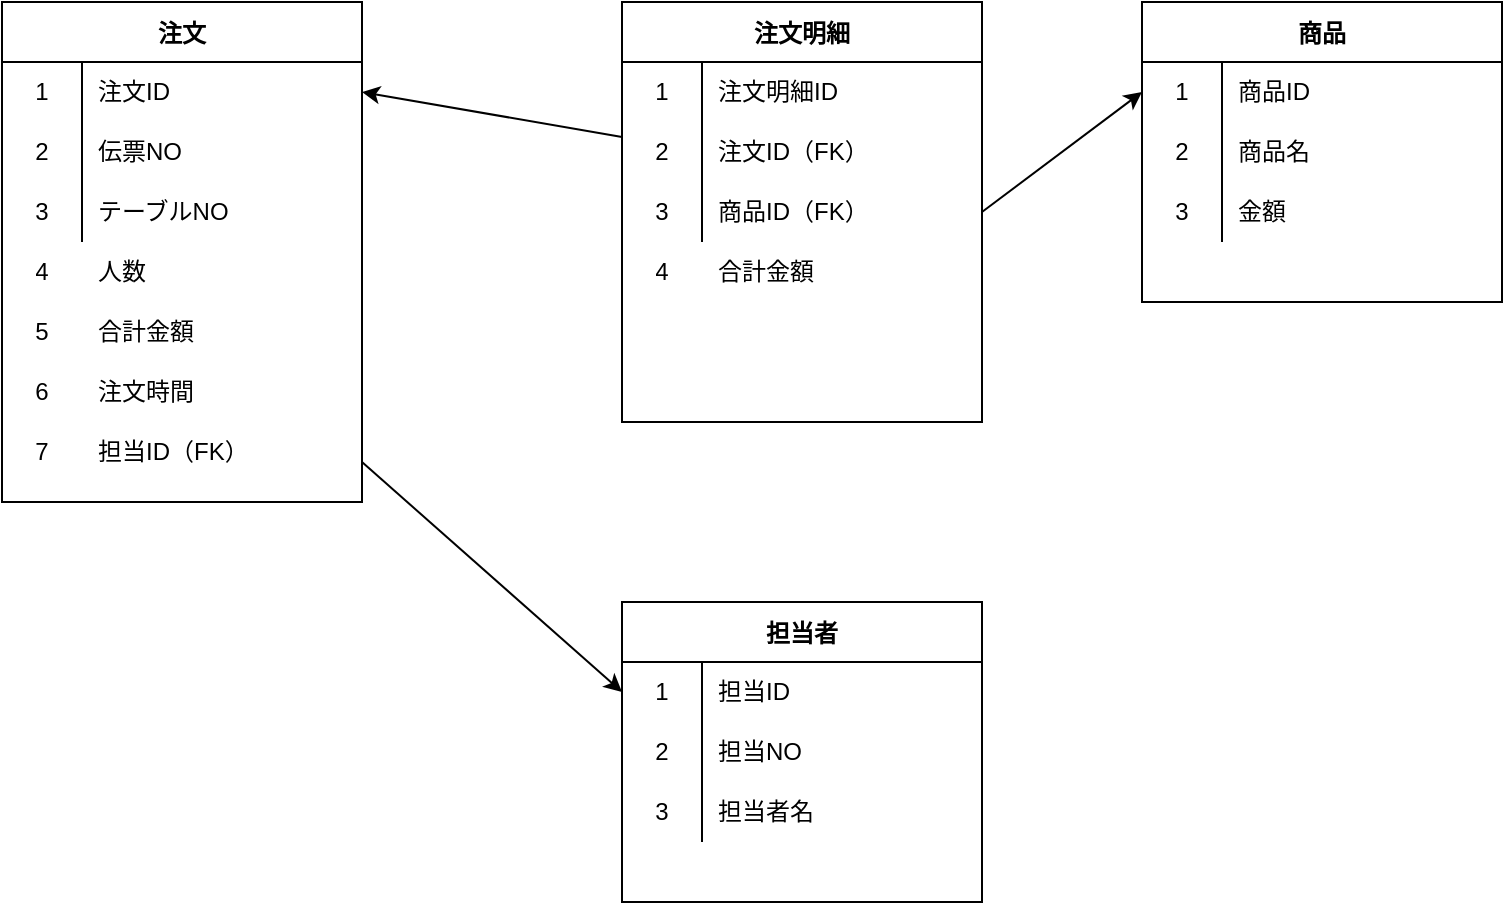 <mxfile version="17.5.0" type="device"><diagram id="LmO0lSUkuGVP0XBoXbO2" name="Page-1"><mxGraphModel dx="946" dy="614" grid="1" gridSize="10" guides="1" tooltips="1" connect="1" arrows="1" fold="1" page="1" pageScale="1" pageWidth="827" pageHeight="1169" math="0" shadow="0"><root><mxCell id="0"/><mxCell id="1" parent="0"/><mxCell id="zkP7GQfpmmeJADHF3PmD-1" value="注文" style="shape=table;startSize=30;container=1;collapsible=0;childLayout=tableLayout;fixedRows=1;rowLines=0;fontStyle=1;" vertex="1" parent="1"><mxGeometry x="50" y="50" width="180" height="250" as="geometry"/></mxCell><mxCell id="zkP7GQfpmmeJADHF3PmD-2" value="" style="shape=tableRow;horizontal=0;startSize=0;swimlaneHead=0;swimlaneBody=0;top=0;left=0;bottom=0;right=0;collapsible=0;dropTarget=0;fillColor=none;points=[[0,0.5],[1,0.5]];portConstraint=eastwest;" vertex="1" parent="zkP7GQfpmmeJADHF3PmD-1"><mxGeometry y="30" width="180" height="30" as="geometry"/></mxCell><mxCell id="zkP7GQfpmmeJADHF3PmD-3" value="1" style="shape=partialRectangle;html=1;whiteSpace=wrap;connectable=0;fillColor=none;top=0;left=0;bottom=0;right=0;overflow=hidden;pointerEvents=1;" vertex="1" parent="zkP7GQfpmmeJADHF3PmD-2"><mxGeometry width="40" height="30" as="geometry"><mxRectangle width="40" height="30" as="alternateBounds"/></mxGeometry></mxCell><mxCell id="zkP7GQfpmmeJADHF3PmD-4" value="注文ID" style="shape=partialRectangle;html=1;whiteSpace=wrap;connectable=0;fillColor=none;top=0;left=0;bottom=0;right=0;align=left;spacingLeft=6;overflow=hidden;" vertex="1" parent="zkP7GQfpmmeJADHF3PmD-2"><mxGeometry x="40" width="140" height="30" as="geometry"><mxRectangle width="140" height="30" as="alternateBounds"/></mxGeometry></mxCell><mxCell id="zkP7GQfpmmeJADHF3PmD-5" value="" style="shape=tableRow;horizontal=0;startSize=0;swimlaneHead=0;swimlaneBody=0;top=0;left=0;bottom=0;right=0;collapsible=0;dropTarget=0;fillColor=none;points=[[0,0.5],[1,0.5]];portConstraint=eastwest;" vertex="1" parent="zkP7GQfpmmeJADHF3PmD-1"><mxGeometry y="60" width="180" height="30" as="geometry"/></mxCell><mxCell id="zkP7GQfpmmeJADHF3PmD-6" value="2" style="shape=partialRectangle;html=1;whiteSpace=wrap;connectable=0;fillColor=none;top=0;left=0;bottom=0;right=0;overflow=hidden;" vertex="1" parent="zkP7GQfpmmeJADHF3PmD-5"><mxGeometry width="40" height="30" as="geometry"><mxRectangle width="40" height="30" as="alternateBounds"/></mxGeometry></mxCell><mxCell id="zkP7GQfpmmeJADHF3PmD-7" value="伝票NO" style="shape=partialRectangle;html=1;whiteSpace=wrap;connectable=0;fillColor=none;top=0;left=0;bottom=0;right=0;align=left;spacingLeft=6;overflow=hidden;" vertex="1" parent="zkP7GQfpmmeJADHF3PmD-5"><mxGeometry x="40" width="140" height="30" as="geometry"><mxRectangle width="140" height="30" as="alternateBounds"/></mxGeometry></mxCell><mxCell id="zkP7GQfpmmeJADHF3PmD-8" value="" style="shape=tableRow;horizontal=0;startSize=0;swimlaneHead=0;swimlaneBody=0;top=0;left=0;bottom=0;right=0;collapsible=0;dropTarget=0;fillColor=none;points=[[0,0.5],[1,0.5]];portConstraint=eastwest;" vertex="1" parent="zkP7GQfpmmeJADHF3PmD-1"><mxGeometry y="90" width="180" height="30" as="geometry"/></mxCell><mxCell id="zkP7GQfpmmeJADHF3PmD-9" value="3" style="shape=partialRectangle;html=1;whiteSpace=wrap;connectable=0;fillColor=none;top=0;left=0;bottom=0;right=0;overflow=hidden;" vertex="1" parent="zkP7GQfpmmeJADHF3PmD-8"><mxGeometry width="40" height="30" as="geometry"><mxRectangle width="40" height="30" as="alternateBounds"/></mxGeometry></mxCell><mxCell id="zkP7GQfpmmeJADHF3PmD-10" value="テーブルNO" style="shape=partialRectangle;html=1;whiteSpace=wrap;connectable=0;fillColor=none;top=0;left=0;bottom=0;right=0;align=left;spacingLeft=6;overflow=hidden;" vertex="1" parent="zkP7GQfpmmeJADHF3PmD-8"><mxGeometry x="40" width="140" height="30" as="geometry"><mxRectangle width="140" height="30" as="alternateBounds"/></mxGeometry></mxCell><mxCell id="zkP7GQfpmmeJADHF3PmD-12" value="4" style="shape=partialRectangle;html=1;whiteSpace=wrap;connectable=0;fillColor=none;top=0;left=0;bottom=0;right=0;overflow=hidden;" vertex="1" parent="1"><mxGeometry x="50" y="170" width="40" height="30" as="geometry"><mxRectangle width="40" height="30" as="alternateBounds"/></mxGeometry></mxCell><mxCell id="zkP7GQfpmmeJADHF3PmD-14" value="人数" style="shape=partialRectangle;html=1;whiteSpace=wrap;connectable=0;fillColor=none;top=0;left=0;bottom=0;right=0;align=left;spacingLeft=6;overflow=hidden;" vertex="1" parent="1"><mxGeometry x="90" y="170" width="140" height="30" as="geometry"><mxRectangle width="140" height="30" as="alternateBounds"/></mxGeometry></mxCell><mxCell id="zkP7GQfpmmeJADHF3PmD-15" value="5" style="shape=partialRectangle;html=1;whiteSpace=wrap;connectable=0;fillColor=none;top=0;left=0;bottom=0;right=0;overflow=hidden;" vertex="1" parent="1"><mxGeometry x="50" y="200" width="40" height="30" as="geometry"><mxRectangle width="40" height="30" as="alternateBounds"/></mxGeometry></mxCell><mxCell id="zkP7GQfpmmeJADHF3PmD-16" value="合計金額" style="shape=partialRectangle;html=1;whiteSpace=wrap;connectable=0;fillColor=none;top=0;left=0;bottom=0;right=0;align=left;spacingLeft=6;overflow=hidden;" vertex="1" parent="1"><mxGeometry x="90" y="200" width="140" height="30" as="geometry"><mxRectangle width="140" height="30" as="alternateBounds"/></mxGeometry></mxCell><mxCell id="zkP7GQfpmmeJADHF3PmD-17" value="注文時間" style="shape=partialRectangle;html=1;whiteSpace=wrap;connectable=0;fillColor=none;top=0;left=0;bottom=0;right=0;align=left;spacingLeft=6;overflow=hidden;" vertex="1" parent="1"><mxGeometry x="90" y="230" width="140" height="30" as="geometry"><mxRectangle width="140" height="30" as="alternateBounds"/></mxGeometry></mxCell><mxCell id="zkP7GQfpmmeJADHF3PmD-18" value="6" style="shape=partialRectangle;html=1;whiteSpace=wrap;connectable=0;fillColor=none;top=0;left=0;bottom=0;right=0;overflow=hidden;" vertex="1" parent="1"><mxGeometry x="50" y="230" width="40" height="30" as="geometry"><mxRectangle width="40" height="30" as="alternateBounds"/></mxGeometry></mxCell><mxCell id="zkP7GQfpmmeJADHF3PmD-20" value="注文明細" style="shape=table;startSize=30;container=1;collapsible=0;childLayout=tableLayout;fixedRows=1;rowLines=0;fontStyle=1;" vertex="1" parent="1"><mxGeometry x="360" y="50" width="180" height="210" as="geometry"/></mxCell><mxCell id="zkP7GQfpmmeJADHF3PmD-21" value="" style="shape=tableRow;horizontal=0;startSize=0;swimlaneHead=0;swimlaneBody=0;top=0;left=0;bottom=0;right=0;collapsible=0;dropTarget=0;fillColor=none;points=[[0,0.5],[1,0.5]];portConstraint=eastwest;" vertex="1" parent="zkP7GQfpmmeJADHF3PmD-20"><mxGeometry y="30" width="180" height="30" as="geometry"/></mxCell><mxCell id="zkP7GQfpmmeJADHF3PmD-22" value="1" style="shape=partialRectangle;html=1;whiteSpace=wrap;connectable=0;fillColor=none;top=0;left=0;bottom=0;right=0;overflow=hidden;pointerEvents=1;" vertex="1" parent="zkP7GQfpmmeJADHF3PmD-21"><mxGeometry width="40" height="30" as="geometry"><mxRectangle width="40" height="30" as="alternateBounds"/></mxGeometry></mxCell><mxCell id="zkP7GQfpmmeJADHF3PmD-23" value="注文明細ID" style="shape=partialRectangle;html=1;whiteSpace=wrap;connectable=0;fillColor=none;top=0;left=0;bottom=0;right=0;align=left;spacingLeft=6;overflow=hidden;" vertex="1" parent="zkP7GQfpmmeJADHF3PmD-21"><mxGeometry x="40" width="140" height="30" as="geometry"><mxRectangle width="140" height="30" as="alternateBounds"/></mxGeometry></mxCell><mxCell id="zkP7GQfpmmeJADHF3PmD-24" value="" style="shape=tableRow;horizontal=0;startSize=0;swimlaneHead=0;swimlaneBody=0;top=0;left=0;bottom=0;right=0;collapsible=0;dropTarget=0;fillColor=none;points=[[0,0.5],[1,0.5]];portConstraint=eastwest;" vertex="1" parent="zkP7GQfpmmeJADHF3PmD-20"><mxGeometry y="60" width="180" height="30" as="geometry"/></mxCell><mxCell id="zkP7GQfpmmeJADHF3PmD-25" value="2" style="shape=partialRectangle;html=1;whiteSpace=wrap;connectable=0;fillColor=none;top=0;left=0;bottom=0;right=0;overflow=hidden;" vertex="1" parent="zkP7GQfpmmeJADHF3PmD-24"><mxGeometry width="40" height="30" as="geometry"><mxRectangle width="40" height="30" as="alternateBounds"/></mxGeometry></mxCell><mxCell id="zkP7GQfpmmeJADHF3PmD-26" value="注文ID（FK）" style="shape=partialRectangle;html=1;whiteSpace=wrap;connectable=0;fillColor=none;top=0;left=0;bottom=0;right=0;align=left;spacingLeft=6;overflow=hidden;" vertex="1" parent="zkP7GQfpmmeJADHF3PmD-24"><mxGeometry x="40" width="140" height="30" as="geometry"><mxRectangle width="140" height="30" as="alternateBounds"/></mxGeometry></mxCell><mxCell id="zkP7GQfpmmeJADHF3PmD-27" value="" style="shape=tableRow;horizontal=0;startSize=0;swimlaneHead=0;swimlaneBody=0;top=0;left=0;bottom=0;right=0;collapsible=0;dropTarget=0;fillColor=none;points=[[0,0.5],[1,0.5]];portConstraint=eastwest;" vertex="1" parent="zkP7GQfpmmeJADHF3PmD-20"><mxGeometry y="90" width="180" height="30" as="geometry"/></mxCell><mxCell id="zkP7GQfpmmeJADHF3PmD-28" value="3" style="shape=partialRectangle;html=1;whiteSpace=wrap;connectable=0;fillColor=none;top=0;left=0;bottom=0;right=0;overflow=hidden;" vertex="1" parent="zkP7GQfpmmeJADHF3PmD-27"><mxGeometry width="40" height="30" as="geometry"><mxRectangle width="40" height="30" as="alternateBounds"/></mxGeometry></mxCell><mxCell id="zkP7GQfpmmeJADHF3PmD-29" value="商品ID（FK）" style="shape=partialRectangle;html=1;whiteSpace=wrap;connectable=0;fillColor=none;top=0;left=0;bottom=0;right=0;align=left;spacingLeft=6;overflow=hidden;" vertex="1" parent="zkP7GQfpmmeJADHF3PmD-27"><mxGeometry x="40" width="140" height="30" as="geometry"><mxRectangle width="140" height="30" as="alternateBounds"/></mxGeometry></mxCell><mxCell id="zkP7GQfpmmeJADHF3PmD-30" value="合計金額" style="shape=partialRectangle;html=1;whiteSpace=wrap;connectable=0;fillColor=none;top=0;left=0;bottom=0;right=0;align=left;spacingLeft=6;overflow=hidden;" vertex="1" parent="1"><mxGeometry x="400" y="170" width="140" height="30" as="geometry"><mxRectangle width="140" height="30" as="alternateBounds"/></mxGeometry></mxCell><mxCell id="zkP7GQfpmmeJADHF3PmD-31" value="4" style="shape=partialRectangle;html=1;whiteSpace=wrap;connectable=0;fillColor=none;top=0;left=0;bottom=0;right=0;overflow=hidden;" vertex="1" parent="1"><mxGeometry x="360" y="170" width="40" height="30" as="geometry"><mxRectangle width="40" height="30" as="alternateBounds"/></mxGeometry></mxCell><mxCell id="zkP7GQfpmmeJADHF3PmD-42" value="商品" style="shape=table;startSize=30;container=1;collapsible=0;childLayout=tableLayout;fixedRows=1;rowLines=0;fontStyle=1;" vertex="1" parent="1"><mxGeometry x="620" y="50" width="180" height="150" as="geometry"/></mxCell><mxCell id="zkP7GQfpmmeJADHF3PmD-43" value="" style="shape=tableRow;horizontal=0;startSize=0;swimlaneHead=0;swimlaneBody=0;top=0;left=0;bottom=0;right=0;collapsible=0;dropTarget=0;fillColor=none;points=[[0,0.5],[1,0.5]];portConstraint=eastwest;" vertex="1" parent="zkP7GQfpmmeJADHF3PmD-42"><mxGeometry y="30" width="180" height="30" as="geometry"/></mxCell><mxCell id="zkP7GQfpmmeJADHF3PmD-44" value="1" style="shape=partialRectangle;html=1;whiteSpace=wrap;connectable=0;fillColor=none;top=0;left=0;bottom=0;right=0;overflow=hidden;pointerEvents=1;" vertex="1" parent="zkP7GQfpmmeJADHF3PmD-43"><mxGeometry width="40" height="30" as="geometry"><mxRectangle width="40" height="30" as="alternateBounds"/></mxGeometry></mxCell><mxCell id="zkP7GQfpmmeJADHF3PmD-45" value="商品ID" style="shape=partialRectangle;html=1;whiteSpace=wrap;connectable=0;fillColor=none;top=0;left=0;bottom=0;right=0;align=left;spacingLeft=6;overflow=hidden;" vertex="1" parent="zkP7GQfpmmeJADHF3PmD-43"><mxGeometry x="40" width="140" height="30" as="geometry"><mxRectangle width="140" height="30" as="alternateBounds"/></mxGeometry></mxCell><mxCell id="zkP7GQfpmmeJADHF3PmD-46" value="" style="shape=tableRow;horizontal=0;startSize=0;swimlaneHead=0;swimlaneBody=0;top=0;left=0;bottom=0;right=0;collapsible=0;dropTarget=0;fillColor=none;points=[[0,0.5],[1,0.5]];portConstraint=eastwest;" vertex="1" parent="zkP7GQfpmmeJADHF3PmD-42"><mxGeometry y="60" width="180" height="30" as="geometry"/></mxCell><mxCell id="zkP7GQfpmmeJADHF3PmD-47" value="2" style="shape=partialRectangle;html=1;whiteSpace=wrap;connectable=0;fillColor=none;top=0;left=0;bottom=0;right=0;overflow=hidden;" vertex="1" parent="zkP7GQfpmmeJADHF3PmD-46"><mxGeometry width="40" height="30" as="geometry"><mxRectangle width="40" height="30" as="alternateBounds"/></mxGeometry></mxCell><mxCell id="zkP7GQfpmmeJADHF3PmD-48" value="商品名" style="shape=partialRectangle;html=1;whiteSpace=wrap;connectable=0;fillColor=none;top=0;left=0;bottom=0;right=0;align=left;spacingLeft=6;overflow=hidden;" vertex="1" parent="zkP7GQfpmmeJADHF3PmD-46"><mxGeometry x="40" width="140" height="30" as="geometry"><mxRectangle width="140" height="30" as="alternateBounds"/></mxGeometry></mxCell><mxCell id="zkP7GQfpmmeJADHF3PmD-49" value="" style="shape=tableRow;horizontal=0;startSize=0;swimlaneHead=0;swimlaneBody=0;top=0;left=0;bottom=0;right=0;collapsible=0;dropTarget=0;fillColor=none;points=[[0,0.5],[1,0.5]];portConstraint=eastwest;" vertex="1" parent="zkP7GQfpmmeJADHF3PmD-42"><mxGeometry y="90" width="180" height="30" as="geometry"/></mxCell><mxCell id="zkP7GQfpmmeJADHF3PmD-50" value="3" style="shape=partialRectangle;html=1;whiteSpace=wrap;connectable=0;fillColor=none;top=0;left=0;bottom=0;right=0;overflow=hidden;" vertex="1" parent="zkP7GQfpmmeJADHF3PmD-49"><mxGeometry width="40" height="30" as="geometry"><mxRectangle width="40" height="30" as="alternateBounds"/></mxGeometry></mxCell><mxCell id="zkP7GQfpmmeJADHF3PmD-51" value="金額" style="shape=partialRectangle;html=1;whiteSpace=wrap;connectable=0;fillColor=none;top=0;left=0;bottom=0;right=0;align=left;spacingLeft=6;overflow=hidden;" vertex="1" parent="zkP7GQfpmmeJADHF3PmD-49"><mxGeometry x="40" width="140" height="30" as="geometry"><mxRectangle width="140" height="30" as="alternateBounds"/></mxGeometry></mxCell><mxCell id="zkP7GQfpmmeJADHF3PmD-52" value="担当者" style="shape=table;startSize=30;container=1;collapsible=0;childLayout=tableLayout;fixedRows=1;rowLines=0;fontStyle=1;" vertex="1" parent="1"><mxGeometry x="360" y="350" width="180" height="150" as="geometry"/></mxCell><mxCell id="zkP7GQfpmmeJADHF3PmD-53" value="" style="shape=tableRow;horizontal=0;startSize=0;swimlaneHead=0;swimlaneBody=0;top=0;left=0;bottom=0;right=0;collapsible=0;dropTarget=0;fillColor=none;points=[[0,0.5],[1,0.5]];portConstraint=eastwest;" vertex="1" parent="zkP7GQfpmmeJADHF3PmD-52"><mxGeometry y="30" width="180" height="30" as="geometry"/></mxCell><mxCell id="zkP7GQfpmmeJADHF3PmD-54" value="1" style="shape=partialRectangle;html=1;whiteSpace=wrap;connectable=0;fillColor=none;top=0;left=0;bottom=0;right=0;overflow=hidden;pointerEvents=1;" vertex="1" parent="zkP7GQfpmmeJADHF3PmD-53"><mxGeometry width="40" height="30" as="geometry"><mxRectangle width="40" height="30" as="alternateBounds"/></mxGeometry></mxCell><mxCell id="zkP7GQfpmmeJADHF3PmD-55" value="担当ID" style="shape=partialRectangle;html=1;whiteSpace=wrap;connectable=0;fillColor=none;top=0;left=0;bottom=0;right=0;align=left;spacingLeft=6;overflow=hidden;" vertex="1" parent="zkP7GQfpmmeJADHF3PmD-53"><mxGeometry x="40" width="140" height="30" as="geometry"><mxRectangle width="140" height="30" as="alternateBounds"/></mxGeometry></mxCell><mxCell id="zkP7GQfpmmeJADHF3PmD-56" value="" style="shape=tableRow;horizontal=0;startSize=0;swimlaneHead=0;swimlaneBody=0;top=0;left=0;bottom=0;right=0;collapsible=0;dropTarget=0;fillColor=none;points=[[0,0.5],[1,0.5]];portConstraint=eastwest;" vertex="1" parent="zkP7GQfpmmeJADHF3PmD-52"><mxGeometry y="60" width="180" height="30" as="geometry"/></mxCell><mxCell id="zkP7GQfpmmeJADHF3PmD-57" value="2" style="shape=partialRectangle;html=1;whiteSpace=wrap;connectable=0;fillColor=none;top=0;left=0;bottom=0;right=0;overflow=hidden;" vertex="1" parent="zkP7GQfpmmeJADHF3PmD-56"><mxGeometry width="40" height="30" as="geometry"><mxRectangle width="40" height="30" as="alternateBounds"/></mxGeometry></mxCell><mxCell id="zkP7GQfpmmeJADHF3PmD-58" value="担当NO" style="shape=partialRectangle;html=1;whiteSpace=wrap;connectable=0;fillColor=none;top=0;left=0;bottom=0;right=0;align=left;spacingLeft=6;overflow=hidden;" vertex="1" parent="zkP7GQfpmmeJADHF3PmD-56"><mxGeometry x="40" width="140" height="30" as="geometry"><mxRectangle width="140" height="30" as="alternateBounds"/></mxGeometry></mxCell><mxCell id="zkP7GQfpmmeJADHF3PmD-59" value="" style="shape=tableRow;horizontal=0;startSize=0;swimlaneHead=0;swimlaneBody=0;top=0;left=0;bottom=0;right=0;collapsible=0;dropTarget=0;fillColor=none;points=[[0,0.5],[1,0.5]];portConstraint=eastwest;" vertex="1" parent="zkP7GQfpmmeJADHF3PmD-52"><mxGeometry y="90" width="180" height="30" as="geometry"/></mxCell><mxCell id="zkP7GQfpmmeJADHF3PmD-60" value="3" style="shape=partialRectangle;html=1;whiteSpace=wrap;connectable=0;fillColor=none;top=0;left=0;bottom=0;right=0;overflow=hidden;" vertex="1" parent="zkP7GQfpmmeJADHF3PmD-59"><mxGeometry width="40" height="30" as="geometry"><mxRectangle width="40" height="30" as="alternateBounds"/></mxGeometry></mxCell><mxCell id="zkP7GQfpmmeJADHF3PmD-61" value="担当者名" style="shape=partialRectangle;html=1;whiteSpace=wrap;connectable=0;fillColor=none;top=0;left=0;bottom=0;right=0;align=left;spacingLeft=6;overflow=hidden;" vertex="1" parent="zkP7GQfpmmeJADHF3PmD-59"><mxGeometry x="40" width="140" height="30" as="geometry"><mxRectangle width="140" height="30" as="alternateBounds"/></mxGeometry></mxCell><mxCell id="zkP7GQfpmmeJADHF3PmD-62" value="7" style="shape=partialRectangle;html=1;whiteSpace=wrap;connectable=0;fillColor=none;top=0;left=0;bottom=0;right=0;overflow=hidden;" vertex="1" parent="1"><mxGeometry x="50" y="260" width="40" height="30" as="geometry"><mxRectangle width="40" height="30" as="alternateBounds"/></mxGeometry></mxCell><mxCell id="zkP7GQfpmmeJADHF3PmD-63" value="担当ID（FK）" style="shape=partialRectangle;html=1;whiteSpace=wrap;connectable=0;fillColor=none;top=0;left=0;bottom=0;right=0;align=left;spacingLeft=6;overflow=hidden;" vertex="1" parent="1"><mxGeometry x="90" y="260" width="140" height="30" as="geometry"><mxRectangle width="140" height="30" as="alternateBounds"/></mxGeometry></mxCell><mxCell id="zkP7GQfpmmeJADHF3PmD-69" value="" style="endArrow=classic;html=1;rounded=0;entryX=0;entryY=0.5;entryDx=0;entryDy=0;" edge="1" parent="1" target="zkP7GQfpmmeJADHF3PmD-53"><mxGeometry relative="1" as="geometry"><mxPoint x="230" y="280" as="sourcePoint"/><mxPoint x="460" y="300" as="targetPoint"/></mxGeometry></mxCell><mxCell id="zkP7GQfpmmeJADHF3PmD-71" value="" style="endArrow=classic;html=1;rounded=0;entryX=1;entryY=0.5;entryDx=0;entryDy=0;" edge="1" parent="1" target="zkP7GQfpmmeJADHF3PmD-2"><mxGeometry relative="1" as="geometry"><mxPoint x="360" y="117.5" as="sourcePoint"/><mxPoint x="490" y="232.5" as="targetPoint"/></mxGeometry></mxCell><mxCell id="zkP7GQfpmmeJADHF3PmD-72" value="" style="endArrow=classic;html=1;rounded=0;entryX=0;entryY=0.5;entryDx=0;entryDy=0;exitX=1;exitY=0.5;exitDx=0;exitDy=0;" edge="1" parent="1" source="zkP7GQfpmmeJADHF3PmD-27" target="zkP7GQfpmmeJADHF3PmD-43"><mxGeometry relative="1" as="geometry"><mxPoint x="544" y="152.5" as="sourcePoint"/><mxPoint x="414" y="130" as="targetPoint"/></mxGeometry></mxCell></root></mxGraphModel></diagram></mxfile>